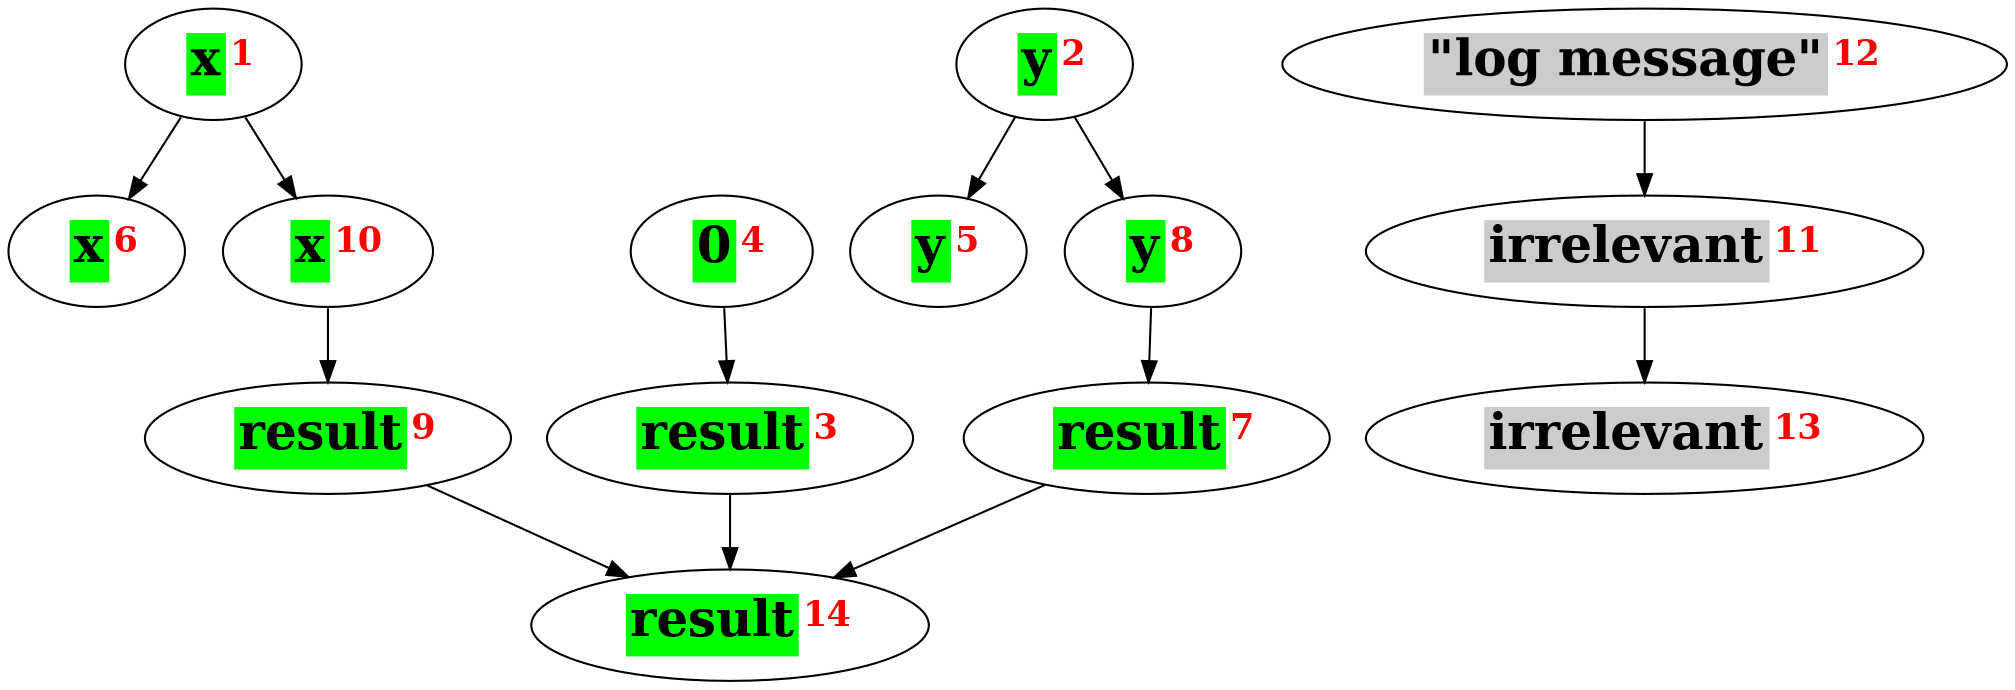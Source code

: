 // 这是一个有向图
digraph {
	9 [label=<
        <table BORDER="0" CELLBORDER="0" CELLSPACING="0">
            <tr>
				<td> </td>
                <td bgcolor='#00FF00'><font point-size='24' color='black'><b>x</b></font></td>
                <td><SUP><font point-size='20' color='red'><b>1</b></font></SUP></td>
            </tr>
        </table> 
		>]
	12 [label=<
        <table BORDER="0" CELLBORDER="0" CELLSPACING="0">
            <tr>
				<td> </td>
                <td bgcolor='#00FF00'><font point-size='24' color='black'><b>y</b></font></td>
                <td><SUP><font point-size='20' color='red'><b>2</b></font></SUP></td>
            </tr>
        </table> 
		>]
	16 [label=<
        <table BORDER="0" CELLBORDER="0" CELLSPACING="0">
            <tr>
				<td> </td>
                <td bgcolor='#00FF00'><font point-size='24' color='black'><b>result</b></font></td>
                <td><SUP><font point-size='20' color='red'><b>3</b></font></SUP></td>
            </tr>
        </table> 
		>]
	18 -> 16
	18 [label=<
        <table BORDER="0" CELLBORDER="0" CELLSPACING="0">
            <tr>
				<td> </td>
                <td bgcolor='#00FF00'><font point-size='24' color='black'><b>0</b></font></td>
                <td><SUP><font point-size='20' color='red'><b>4</b></font></SUP></td>
            </tr>
        </table> 
		>]
	22 [label=<
        <table BORDER="0" CELLBORDER="0" CELLSPACING="0">
            <tr>
				<td> </td>
                <td bgcolor='#00FF00'><font point-size='24' color='black'><b>y</b></font></td>
                <td><SUP><font point-size='20' color='red'><b>5</b></font></SUP></td>
            </tr>
        </table> 
		>]
	12 -> 22
	24 [label=<
        <table BORDER="0" CELLBORDER="0" CELLSPACING="0">
            <tr>
				<td> </td>
                <td bgcolor='#00FF00'><font point-size='24' color='black'><b>x</b></font></td>
                <td><SUP><font point-size='20' color='red'><b>6</b></font></SUP></td>
            </tr>
        </table> 
		>]
	9 -> 24
	27 [label=<
        <table BORDER="0" CELLBORDER="0" CELLSPACING="0">
            <tr>
				<td> </td>
                <td bgcolor='#00FF00'><font point-size='24' color='black'><b>result</b></font></td>
                <td><SUP><font point-size='20' color='red'><b>7</b></font></SUP></td>
            </tr>
        </table> 
		>]
	29 -> 27
	29 [label=<
        <table BORDER="0" CELLBORDER="0" CELLSPACING="0">
            <tr>
				<td> </td>
                <td bgcolor='#00FF00'><font point-size='24' color='black'><b>y</b></font></td>
                <td><SUP><font point-size='20' color='red'><b>8</b></font></SUP></td>
            </tr>
        </table> 
		>]
	12 -> 29
	34 [label=<
        <table BORDER="0" CELLBORDER="0" CELLSPACING="0">
            <tr>
				<td> </td>
                <td bgcolor='#00FF00'><font point-size='24' color='black'><b>result</b></font></td>
                <td><SUP><font point-size='20' color='red'><b>9</b></font></SUP></td>
            </tr>
        </table> 
		>]
	36 -> 34
	36 [label=<
        <table BORDER="0" CELLBORDER="0" CELLSPACING="0">
            <tr>
				<td> </td>
                <td bgcolor='#00FF00'><font point-size='24' color='black'><b>x</b></font></td>
                <td><SUP><font point-size='20' color='red'><b>10</b></font></SUP></td>
            </tr>
        </table> 
		>]
	9 -> 36
	40 [label=<
        <table BORDER="0" CELLBORDER="0" CELLSPACING="0">
            <tr>
				<td> </td>
                <td bgcolor='#CCCCCC'><font point-size='24' color='black'><b>irrelevant</b></font></td>
                <td><SUP><font point-size='20' color='red'><b>11</b></font></SUP></td>
            </tr>
        </table> 
		>]
	42 -> 40
	42 [label=<
        <table BORDER="0" CELLBORDER="0" CELLSPACING="0">
            <tr>
				<td> </td>
                <td bgcolor='#CCCCCC'><font point-size='24' color='black'><b>"log message"</b></font></td>
                <td><SUP><font point-size='20' color='red'><b>12</b></font></SUP></td>
            </tr>
        </table> 
		> ]
	50 [label=<
        <table BORDER="0" CELLBORDER="0" CELLSPACING="0">
            <tr>
				<td> </td>
                <td bgcolor='#CCCCCC'><font point-size='24' color='black'><b>irrelevant</b></font></td>
                <td><SUP><font point-size='20' color='red'><b>13</b></font></SUP></td>
            </tr>
        </table> 
		>]
	40 -> 50
	54 [label=<
        <table BORDER="0" CELLBORDER="0" CELLSPACING="0">
            <tr>
				<td> </td>
                <td bgcolor='#00FF00'><font point-size='24' color='black'><b>result</b></font></td>
                <td><SUP><font point-size='20' color='red'><b>14</b></font></SUP></td>
            </tr>
        </table> 
		>]
	16 -> 54
	27 -> 54
	34 -> 54
}
